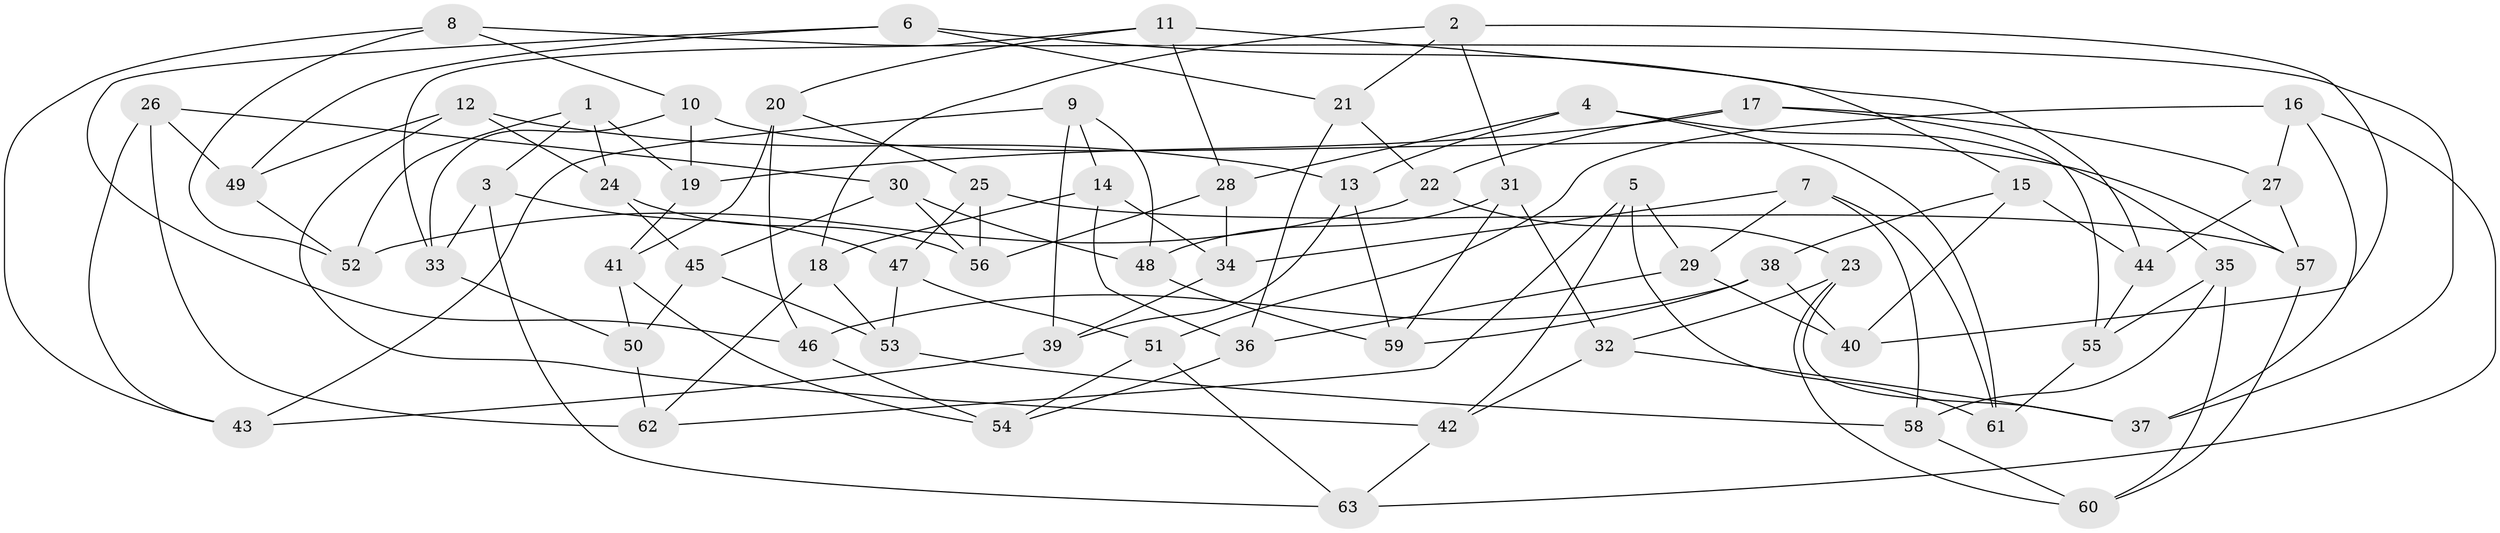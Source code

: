 // Generated by graph-tools (version 1.1) at 2025/50/03/09/25 03:50:56]
// undirected, 63 vertices, 126 edges
graph export_dot {
graph [start="1"]
  node [color=gray90,style=filled];
  1;
  2;
  3;
  4;
  5;
  6;
  7;
  8;
  9;
  10;
  11;
  12;
  13;
  14;
  15;
  16;
  17;
  18;
  19;
  20;
  21;
  22;
  23;
  24;
  25;
  26;
  27;
  28;
  29;
  30;
  31;
  32;
  33;
  34;
  35;
  36;
  37;
  38;
  39;
  40;
  41;
  42;
  43;
  44;
  45;
  46;
  47;
  48;
  49;
  50;
  51;
  52;
  53;
  54;
  55;
  56;
  57;
  58;
  59;
  60;
  61;
  62;
  63;
  1 -- 24;
  1 -- 3;
  1 -- 52;
  1 -- 19;
  2 -- 40;
  2 -- 18;
  2 -- 31;
  2 -- 21;
  3 -- 33;
  3 -- 63;
  3 -- 47;
  4 -- 61;
  4 -- 13;
  4 -- 28;
  4 -- 35;
  5 -- 61;
  5 -- 62;
  5 -- 29;
  5 -- 42;
  6 -- 46;
  6 -- 49;
  6 -- 21;
  6 -- 44;
  7 -- 29;
  7 -- 58;
  7 -- 61;
  7 -- 34;
  8 -- 52;
  8 -- 10;
  8 -- 43;
  8 -- 37;
  9 -- 43;
  9 -- 14;
  9 -- 48;
  9 -- 39;
  10 -- 19;
  10 -- 33;
  10 -- 57;
  11 -- 15;
  11 -- 33;
  11 -- 28;
  11 -- 20;
  12 -- 49;
  12 -- 42;
  12 -- 13;
  12 -- 24;
  13 -- 59;
  13 -- 39;
  14 -- 36;
  14 -- 34;
  14 -- 18;
  15 -- 38;
  15 -- 40;
  15 -- 44;
  16 -- 51;
  16 -- 63;
  16 -- 27;
  16 -- 37;
  17 -- 19;
  17 -- 27;
  17 -- 55;
  17 -- 22;
  18 -- 53;
  18 -- 62;
  19 -- 41;
  20 -- 25;
  20 -- 46;
  20 -- 41;
  21 -- 36;
  21 -- 22;
  22 -- 52;
  22 -- 23;
  23 -- 60;
  23 -- 32;
  23 -- 37;
  24 -- 56;
  24 -- 45;
  25 -- 56;
  25 -- 47;
  25 -- 57;
  26 -- 30;
  26 -- 43;
  26 -- 49;
  26 -- 62;
  27 -- 44;
  27 -- 57;
  28 -- 34;
  28 -- 56;
  29 -- 36;
  29 -- 40;
  30 -- 56;
  30 -- 48;
  30 -- 45;
  31 -- 32;
  31 -- 48;
  31 -- 59;
  32 -- 42;
  32 -- 37;
  33 -- 50;
  34 -- 39;
  35 -- 58;
  35 -- 60;
  35 -- 55;
  36 -- 54;
  38 -- 46;
  38 -- 59;
  38 -- 40;
  39 -- 43;
  41 -- 50;
  41 -- 54;
  42 -- 63;
  44 -- 55;
  45 -- 53;
  45 -- 50;
  46 -- 54;
  47 -- 53;
  47 -- 51;
  48 -- 59;
  49 -- 52;
  50 -- 62;
  51 -- 54;
  51 -- 63;
  53 -- 58;
  55 -- 61;
  57 -- 60;
  58 -- 60;
}
